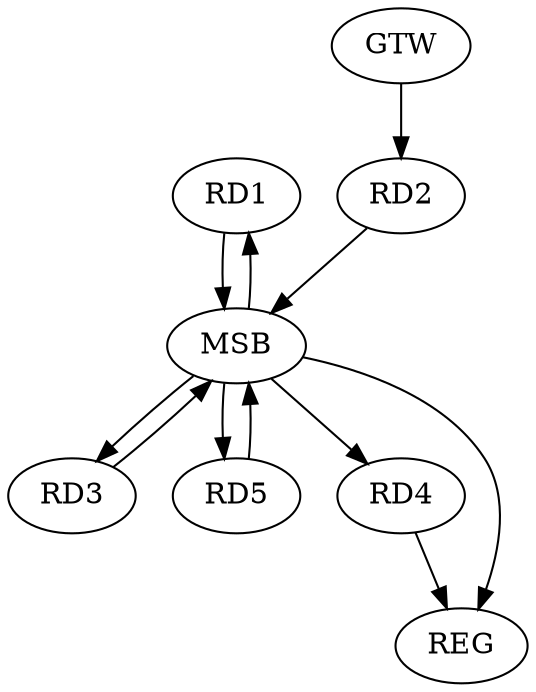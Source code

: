 strict digraph G {
  RD1 [ label="RD1" ];
  RD2 [ label="RD2" ];
  RD3 [ label="RD3" ];
  RD4 [ label="RD4" ];
  RD5 [ label="RD5" ];
  GTW [ label="GTW" ];
  REG [ label="REG" ];
  MSB [ label="MSB" ];
  GTW -> RD2;
  RD4 -> REG;
  RD1 -> MSB;
  MSB -> REG;
  RD2 -> MSB;
  MSB -> RD3;
  RD3 -> MSB;
  MSB -> RD4;
  MSB -> RD5;
  RD5 -> MSB;
  MSB -> RD1;
}
